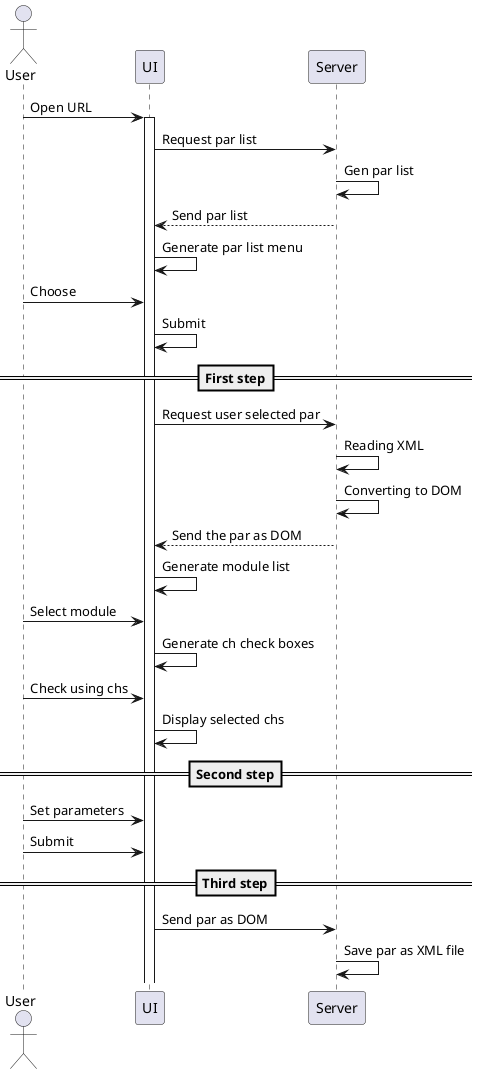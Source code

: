 @startuml

actor User

User -> UI: Open URL
activate UI
UI -> Server: Request par list
Server -> Server: Gen par list
Server --> UI: Send par list

UI -> UI: Generate par list menu

User -> UI: Choose
UI -> UI: Submit
==First step==


UI -> Server: Request user selected par
Server -> Server: Reading XML
Server -> Server: Converting to DOM
Server --> UI: Send the par as DOM

UI -> UI: Generate module list

User -> UI: Select module
UI -> UI: Generate ch check boxes
User -> UI: Check using chs
UI -> UI: Display selected chs
==Second step==

User -> UI: Set parameters
User -> UI: Submit

==Third step==

UI -> Server: Send par as DOM
Server -> Server: Save par as XML file


@enduml
